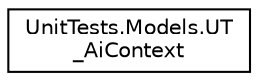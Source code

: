 digraph "Graphical Class Hierarchy"
{
 // LATEX_PDF_SIZE
  edge [fontname="Helvetica",fontsize="10",labelfontname="Helvetica",labelfontsize="10"];
  node [fontname="Helvetica",fontsize="10",shape=record];
  rankdir="LR";
  Node0 [label="UnitTests.Models.UT\l_AiContext",height=0.2,width=0.4,color="black", fillcolor="white", style="filled",URL="$class_unit_tests_1_1_models_1_1_u_t___ai_context.html",tooltip=" "];
}
